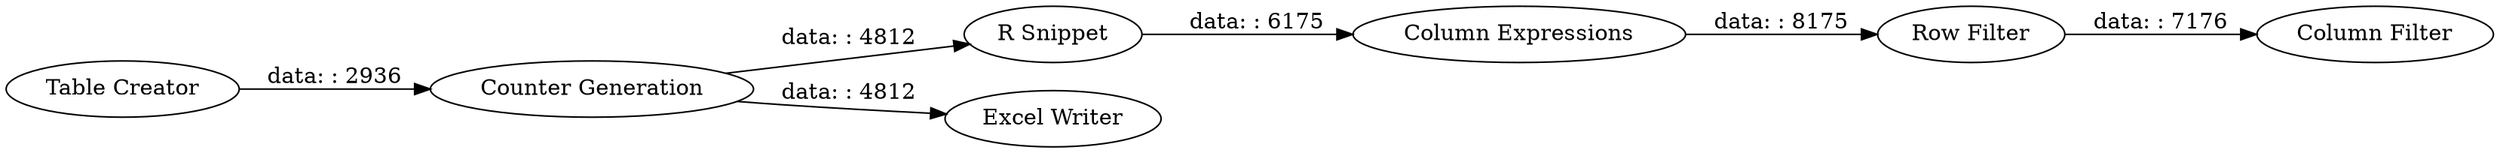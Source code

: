digraph {
	"5946746545179576915_9" [label="R Snippet"]
	"5946746545179576915_4" [label="Counter Generation"]
	"5946746545179576915_12" [label="Row Filter"]
	"5946746545179576915_11" [label="Column Expressions"]
	"5946746545179576915_13" [label="Column Filter"]
	"5946746545179576915_8" [label="Table Creator"]
	"5946746545179576915_10" [label="Excel Writer"]
	"5946746545179576915_8" -> "5946746545179576915_4" [label="data: : 2936"]
	"5946746545179576915_4" -> "5946746545179576915_9" [label="data: : 4812"]
	"5946746545179576915_11" -> "5946746545179576915_12" [label="data: : 8175"]
	"5946746545179576915_12" -> "5946746545179576915_13" [label="data: : 7176"]
	"5946746545179576915_9" -> "5946746545179576915_11" [label="data: : 6175"]
	"5946746545179576915_4" -> "5946746545179576915_10" [label="data: : 4812"]
	rankdir=LR
}
